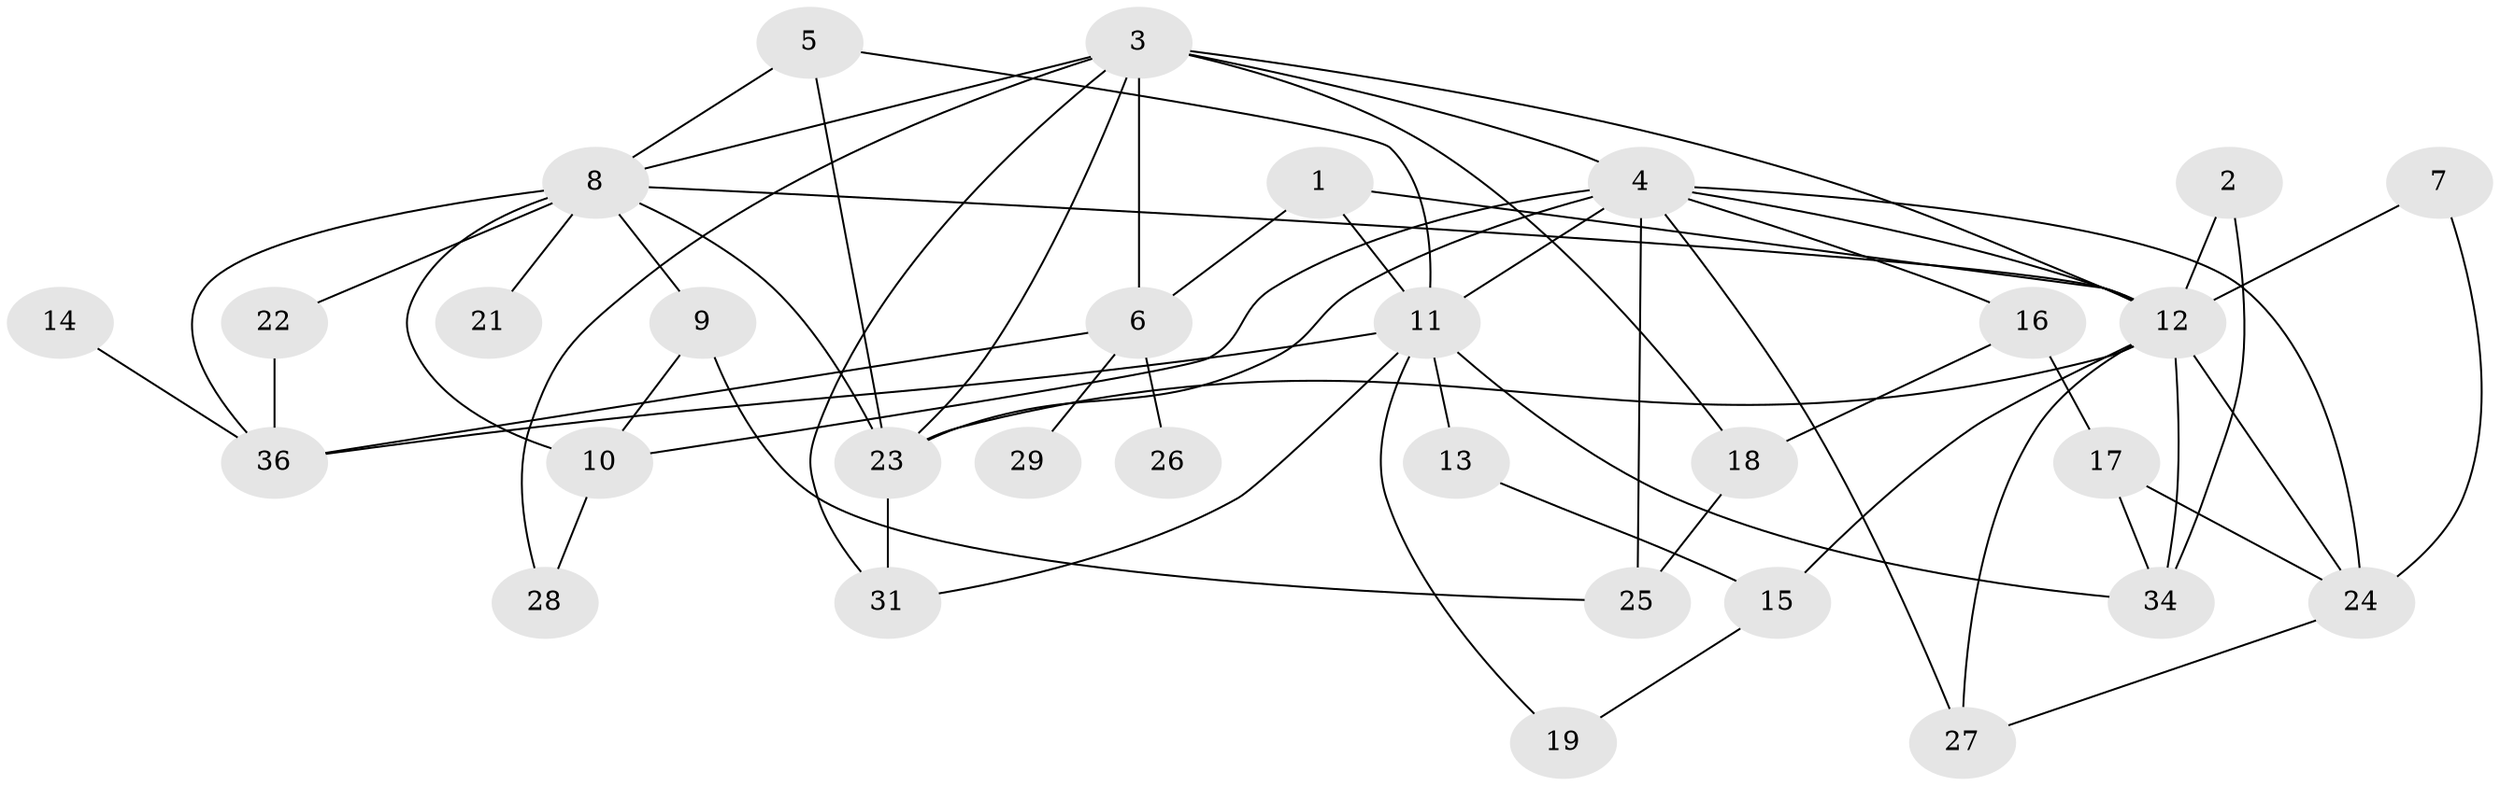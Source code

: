 // original degree distribution, {2: 0.25, 1: 0.1388888888888889, 5: 0.08333333333333333, 6: 0.05555555555555555, 3: 0.20833333333333334, 4: 0.18055555555555555, 0: 0.06944444444444445, 7: 0.013888888888888888}
// Generated by graph-tools (version 1.1) at 2025/33/03/09/25 02:33:29]
// undirected, 31 vertices, 60 edges
graph export_dot {
graph [start="1"]
  node [color=gray90,style=filled];
  1;
  2;
  3;
  4;
  5;
  6;
  7;
  8;
  9;
  10;
  11;
  12;
  13;
  14;
  15;
  16;
  17;
  18;
  19;
  21;
  22;
  23;
  24;
  25;
  26;
  27;
  28;
  29;
  31;
  34;
  36;
  1 -- 6 [weight=1.0];
  1 -- 11 [weight=1.0];
  1 -- 12 [weight=1.0];
  2 -- 12 [weight=1.0];
  2 -- 34 [weight=1.0];
  3 -- 4 [weight=1.0];
  3 -- 6 [weight=2.0];
  3 -- 8 [weight=1.0];
  3 -- 12 [weight=1.0];
  3 -- 18 [weight=2.0];
  3 -- 23 [weight=1.0];
  3 -- 28 [weight=1.0];
  3 -- 31 [weight=1.0];
  4 -- 10 [weight=2.0];
  4 -- 11 [weight=1.0];
  4 -- 12 [weight=1.0];
  4 -- 16 [weight=1.0];
  4 -- 23 [weight=1.0];
  4 -- 24 [weight=1.0];
  4 -- 25 [weight=2.0];
  4 -- 27 [weight=2.0];
  5 -- 8 [weight=1.0];
  5 -- 11 [weight=1.0];
  5 -- 23 [weight=1.0];
  6 -- 26 [weight=1.0];
  6 -- 29 [weight=1.0];
  6 -- 36 [weight=1.0];
  7 -- 12 [weight=1.0];
  7 -- 24 [weight=1.0];
  8 -- 9 [weight=1.0];
  8 -- 10 [weight=2.0];
  8 -- 12 [weight=1.0];
  8 -- 21 [weight=1.0];
  8 -- 22 [weight=1.0];
  8 -- 23 [weight=1.0];
  8 -- 36 [weight=1.0];
  9 -- 10 [weight=1.0];
  9 -- 25 [weight=1.0];
  10 -- 28 [weight=1.0];
  11 -- 13 [weight=1.0];
  11 -- 19 [weight=1.0];
  11 -- 31 [weight=1.0];
  11 -- 34 [weight=1.0];
  11 -- 36 [weight=1.0];
  12 -- 15 [weight=1.0];
  12 -- 23 [weight=1.0];
  12 -- 24 [weight=1.0];
  12 -- 27 [weight=1.0];
  12 -- 34 [weight=1.0];
  13 -- 15 [weight=1.0];
  14 -- 36 [weight=1.0];
  15 -- 19 [weight=1.0];
  16 -- 17 [weight=1.0];
  16 -- 18 [weight=1.0];
  17 -- 24 [weight=1.0];
  17 -- 34 [weight=1.0];
  18 -- 25 [weight=1.0];
  22 -- 36 [weight=1.0];
  23 -- 31 [weight=1.0];
  24 -- 27 [weight=1.0];
}
